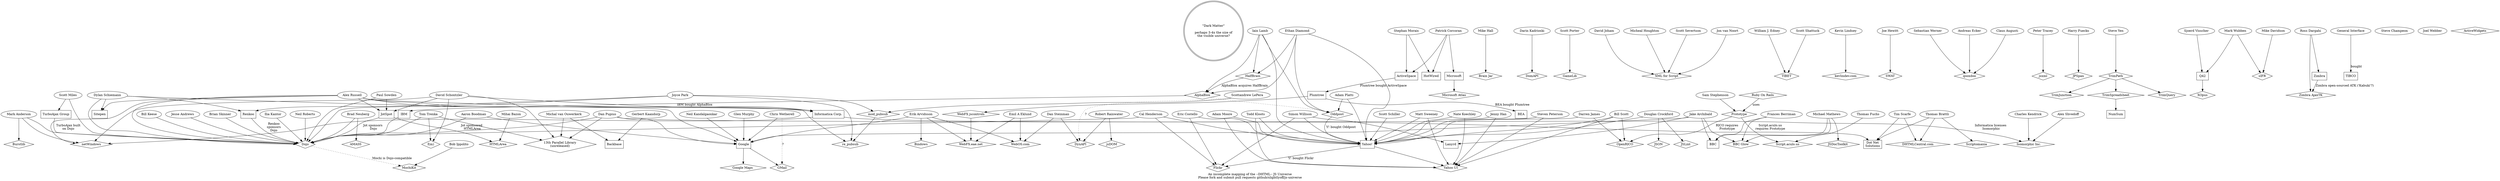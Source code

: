/*
 * A Map of the JavaScript Universe
 *
 * Copyright 2005, The Dojo Foundation
 *
 * This file is ENTIRELY PROVISIONAL AND MUTABLE. If you think there is
 * something wrong, boneheaded, or otherwise daft then fork it and submit a pull request
 *
 */

digraph js_universe
	{
		// graph-wide config
		center=true;
		// overlap=scale;
		splines=true;
		// concentrate=true;
		label="An incomplete mapping of the --DHTML-- JS Universe\nPlease fork and submit pull requests github/slightlyoff/js-universe";

		// "dark matter"
		dm [ label="\"Dark Matter\"\n\nperhaps 3-4x the size of\nthe visible universe?",shape=doublecircle ];

		// developer to project/company relationships
		alexr -> INFA;
		alexr -> NW;
		alexr -> Dojo;
		alexr -> Jot;
		alexr -> RePubSub;
		alexr -> Sitepen;
		alexr -> Google;
		jpark -> ModPubSub;
		jpark -> RePubSub;
		jpark -> Dojo;
		jpark -> Renkoo;
		mda -> NW;
		mda -> Dojo;
		mda -> Burst;
		boogs -> Dojo;
		boogs -> Google;
		danp -> Dojo;
		danp -> DotNetSol;
		danp -> _13p;
		danp -> Google;
		psowden -> Dojo;
		psowden -> Jot;
		dylan -> INFA;
		dylan -> Dojo;
		dylan -> Renkoo;
		dylan -> Sitepen;
		ttrenka -> Dojo;
		ttrenka -> FM;
		ttrenka -> _13p;
		bratta -> Scriptomania;
		bratta -> DHTMLCentral;
		bratta -> DotNetSol;
		tscarfe -> DotNetSol;
		tscarfe -> DHTMLCentral;
		erik -> WebFX;
		erik -> Bindows;
		erik -> WebOS;
		erik -> Google;
		emil -> WebFX;
		emil -> WebOS;
		mhall -> BrainJar;
		dsteinman -> DynAPI;
		dsteinman -> WebOS; // thanks, Erik!
		rrainwater -> DynAPI;
		rrainwater -> jsDOM;
		darink -> DomAPI;
		sporter -> GameLib;
		charlesk -> ISC;
		ashevdoff -> ISC;
		cw -> Gmail [ style=dotted,label="?" ];
		cw -> Google;
		nkand -> Google;
		ilamb -> HalfBrain;
		ilamb -> AlphaBlox;
		ilamb -> Oddpost;
		ilamb -> Yahoo;
		ediamond -> HalfBrain;
		ediamond -> AlphaBlox;
		ediamond -> Oddpost;
		ediamond -> Yahoo;
		aplatti -> Oddpost;
		aplatti -> Yahoo;
		scottandrew -> ModPubSub;
		scottandrew -> DynAPI [ style=dotted,label="?" ]; // RAR: Not sure about this one
		mbazon -> HTMLArea;
		schontz -> NW;
		schontz -> INFA;
		schontz -> Jot;
		schontz -> _13p;
		schontz -> FM;
		michaelvo -> _13p;
		djoham -> XMLJS;	
		mhoughton -> XMLJS;
		ssevertson -> XMLJS;
		jvnoort	-> XMLJS;
		inforat -> Tibet;
		idearat -> Tibet;
		kevlin -> KevLinDev
		gkadndorp -> Backbase;
		jhewitt -> SWAT;
		swerner -> qooxdoo;
		aecker -> qooxdoo;
		caugusti -> qooxdoo;
		ptracey -> jsxml;
		sstephenson -> Prototype;
		tfuchs -> Script_aculo_us;
		hfuecks -> JPSpan;
		syen -> TrimPath;
		bobi -> MochiKit;
		glish -> Yahoo;
		glish -> Flickr;
		swillison -> Yahoo;
		swillison -> Flickr;
		swillison -> Lanyrd;
		gmurphy -> Google;
		michaelvo -> Backbase;
		cal -> Yahoo;
		cal -> Flickr;
		cal -> Dojo;
		bradneuberg -> Dojo;
		bradneuberg -> Storage;
		bscott -> RICO;
		bscott -> Yahoo;
		bscott -> Yui;
		djames -> RICO;
		djames -> Yahoo;
		sschiller -> Yahoo;
		svisscher -> Q42;
		mwubben -> sIFR;
		mdavidson -> sIFR;
		sjmiles -> Dojo;
		sjmiles -> TurboAjax;
		dcrockford -> JSON;
		dcrockford -> JSLint;
		dcrockford -> Yahoo;
		smorais -> HotWired;
		pcorcoran -> HotWired;
		pcorcoran -> ActiveSpace;
		pcorcoran -> Microsoft;
		smorais -> ActiveSpace;
		mwubben -> Q42;
		rdargahi -> ZATK;
		rdargahi -> Zimbra;
		amoore -> Yahoo;
		amoore -> Yui;
		msweeney -> Yahoo;
		msweeney -> Yui;
		nkoechley -> Yahoo;
		nkoechley -> Yui;
		jhan -> Yahoo;
		jhan -> Yui;
		speterson -> Yahoo;
		speterson -> Yui;
		tkloots -> Yahoo;
		tkloots -> Yui;
		bkeese -> Dojo;
		jandrews -> Dojo;
		bskinner -> Dojo;
		ikantor -> Dojo;
		nroberts -> Dojo;
		micmath -> Glow;
		micmath -> JSDocToolkit;
		micmath -> BBC;
		jaffathecake -> Glow;
		jaffathecake -> BBC;
		jaffathecake -> Lanyrd;
		jaffathecake -> Google;
		phae -> Glow;
		phae -> BBC;

		// project and company relationships
		INFA -> NW;
		INFA -> ISC [ label="Informatica licenses \nIsomorphic" ];
		Jot -> Dojo [ label="Jot sponsors \nDojo" ];
		Renkoo -> Dojo [ label="Renkoo\nsponsors\nDojo" ];
		TurboAjax -> Dojo [ label="TurboAjax built\non Dojo" ];
		Dojo -> MochiKit [ style=dotted, label="Mochi is Dojo-compatible" ];
		Jot -> HTMLArea [ label="Jot sponsored \nHTMLArea" ];
		// Tibet -> ISC [ style=dotted ];
		// FIXME: need to mine these links for info:
		//	http://koranteng.blogspot.com/2004/07/on-rich-web-applications-alphablox-and.html
		//	http://koranteng.blogspot.com/2004/10/on-gmail-and-dhtml-architecture-again.html
		HalfBrain -> AlphaBlox [ label="AlphaBlox acquires HalfBrain" ];
		AlphaBlox -> IBM [ label="IBM bought AlphaBlox" ];
		AlphaBlox -> Oddpost [ style=dotted ];
		Oddpost -> Yahoo [ label="Y! bought Oddpost" ];
		Google -> Gmail;
		Google -> Gmaps;
		Yahoo -> Flickr [ label="Y! bought Flickr" ];
		ModPubSub -> RePubSub;
		GenInt -> TIBCO [ label="bought" ];
		RoR -> Prototype [ label="uses" ];
		Prototype -> Script_aculo_us [ label="Script.aculo.us\nrequires Prototype" ];
		Prototype -> RICO [ label="RICO requires\nPrototype" ];
		Q42 -> XOpus;
		TrimPath -> TrimJunction;
		TrimPath -> TrimSpreadsheet;
		TrimPath -> TrimQuery;
		TrimSpreadsheet -> NumSum;
		ActiveSpace -> Plumtree [ label="Plumtree bought ActiveSpace" ];
		Plumtree -> BEA [ label="BEA bought Plumtree" ];
		Zimbra -> ZATK [ label="Zimbra open-sourced ATK ('Kabuki'?)" ];
		jscontrols -> WebFX;
		Plumtree -> jscontrols;
		Microsoft -> Atlas;
		Yahoo -> Yui;
		IBM -> Dojo;

		// developers
		psowden		[ label="Paul Sowden" ];
		mbazon		[ label="Mihai Bazon" ];
		ediamond	[ label="Ethan Diamond" ];
		ilamb		[ label="Iain Lamb" ];
		aplatti		[ label="Adam Platti" ];
		emil 		[ label="Emil A Eklund" ];
		darink 		[ label="Darin Kadrioski" ];
		ttrenka 	[ label="Tom Trenka" ];
		erik 		[ label="Erik Arvidsson" ];
		bratta 		[ label="Thomas Brattli" ];
		mda 		[ label="Mark Anderson" ];
		boogs 		[ label="Aaron Boodman" ];
		alexr 		[ label="Alex Russell" ];
		dylan 		[ label="Dylan Schiemann" ];
		danp 		[ label="Dan Pupius" ];
		tscarfe 	[ label="Tim Scarfe" ];
		dsteinman 	[ label="Dan Steinman" ];
		mhall 		[ label="Mike Hall" ];
		schampeon 	[ label="Steve Champeon" ];
		sporter 	[ label="Scott Porter" ];
		rrainwater 	[ label="Robert Rainwater" ];
		charlesk 	[ label="Charles Kendrick" ];
		scottandrew [ label="Scottandrew LePera" ];
		cw 			[ label="Chris Wetherell" ];
		jpark		[ label="Joyce Park" ];
		schontz		[ label="David Schontzler" ];
		michaelvo	[ label="Michal van Ouwerkerk" ];
		djoham		[ label="David Joham" ];
		mhoughton	[ label="Micheal Houghton" ];
		ssevertson	[ label="Scott Severtson" ];
		jvnoort		[ label="Jon van Noort" ];
		idearat		[ label="Scott Shattuck" ];
		inforat 	[ label="William J. Edney" ];
		kevlin		[ label="Kevin Lindsey" ];
		ashevdoff	[ label="Alex Shvedoff" ];
		gkadndorp	[ label="Gerbert Kaandorp" ];
		jhewitt		[ label="Joe Hewitt" ];
		swerner		[ label="Sebastian Werner" ];
		aecker		[ label="Andreas Ecker" ];
		caugusti	[ label="Claus Augusti" ];
		ptracey		[ label="Peter Tracey" ];
		sstephenson [ label="Sam Stephenson" ];
		hfuecks		[ label="Harry Fuecks" ];
		tfuchs		[ label="Thomas Fuchs" ];
		syen		[ label="Steve Yen" ];
		bobi		[ label="Bob Ippolito" ];
		nkand		[ label="Neil Kandalgaonkar" ];
		glish		[ label="Eric Costello" ];
		swillison	[ label="Simon Willison" ];
		gmurphy		[ label="Glen Murphy" ];
		cal			[ label="Cal Henderson" ];
		bradneuberg	[ label="Brad Neuberg" ];
		bscott		[ label="Bill Scott" ];
		djames		[ label="Darren James" ];
		sschiller	[ label="Scott Schiller" ];
		svisscher	[ label="Sjoerd Visscher" ];
		mwubben		[ label="Mark Wubben" ];
		mdavidson	[ label="Mike Davidson" ];
		sjmiles		[ label="Scott Miles" ];
		jgwebber	[ label="Joel Webber" ];
		dcrockford	[ label="Douglas Crockford" ];
		smorais		[ label="Stephan Morais" ];
		pcorcoran	[ label="Patrick Corcoran" ];
		rdargahi	[ label="Ross Dargahi" ];
		amoore		[ label="Adam Moore" ];
		msweeney	[ label="Matt Sweeney" ];
		nkoechley	[ label="Nate Koechley" ];
		jhan		[ label="Jenny Han" ];
		speterson	[ label="Steven Peterson" ];
		tkloots		[ label="Todd Kloots" ];
		bkeese		[ label="Bill Keese" ];
		jandrews	[ label="Jesse Andrews" ];
		bskinner	[ label="Brian Skinner" ];
		ikantor		[ label="Ilia Kantor" ];
		nroberts	[ label="Neil Roberts" ];
		micmath   [ label="Michael Mathews"];
		jaffathecake [ label="Jake Archibald"];
		phae [label="Frances Berriman"]

		// companies
		DotNetSol 	[ label="Dot Net\nSolutions",shape=box ];
		Google 		[ label="Google",shape=box ];
		Yahoo 		[ label="Yahoo!",shape=box ];
		Jot 		[ label="JotSpot",shape=box ];
		INFA 		[ label="Informatica Corp.",shape=box ];
		IBM			[ shape=box ];
		TIBCO		[ shape=box ];
		GenInt		[ label="General Interface" ];
		Backbase	[ label="Backbase",shape=box ];
		Renkoo		[ label="Renkoo",shape=box ];
		TurboAjax	[ label="TurboAjax Group",shape=box ];
		Q42			[ label="Q42",shape=box ];
		NumSum		[ shape=box ];
		HotWired	[ shape=box ];
		ActiveSpace	[ shape=box ];
		Plumtree	[ shape=box ];
		BEA			[ shape=box ];
		Microsoft	[ shape=box ];
		Zimbra		[ shape=box ];
    Lanyrd    [ shape=box];
    BBC       [ shape=box ];
    Sitepen   [ shape=box];
		// projects and products
		Storage		[ label="AMASS",shape=diamond ];
		jsxml		[ shape=diamond ];
		HTMLArea	[ shape=diamond ];
		AlphaBlox	[ shape=diamond ];
		HalfBrain	[ shape=diamond ];
		Oddpost		[ shape=diamond ];
		Scriptomania [ shape=diamond ];
		DomAPI		[ shape=diamond ];
		DynAPI		[ shape=diamond ];
		GameLib		[ shape=diamond ];
		Bindows		[ shape=diamond ];
		jsDOM		[ shape=diamond ];
		qooxdoo		[ shape=diamond ];
		XMLJS		[ label="XML for Script",shape=diamond ];
		Tibet		[ label="TIBET",shape=diamond ];
		ModPubSub 	[ label="mod_pubsub",shape=diamond ];
		RePubSub 	[ label="re_pubsub",shape=diamond ];
		Gmail 		[ label="GMail",shape=diamond ];
		Gmaps		[ label="Google Maps ",shape=diamond ];
		BrainJar 	[ label="Brain Jar",shape=diamond ];
		FM 			[ label="f(m)",shape=diamond ];
		WebFX 		[ label="WebFX.eae.net",shape=diamond ];
		jscontrols	[ label="WebFX jscontrols",shape=diamond ];
		Burst 		[ label="Burstlib",shape=diamond ];
		Dojo 		[ label="Dojo",shape=diamond ];
		NW 			[ label="netWindows",shape=diamond ];
		ISC 		[ label="Isomorphic Inc.",shape=diamond ];
		WebOS 		[ label="WebOS.com",shape=diamond ];
		DHTMLCentral [ label="DHTMLCentral.com",shape=diamond ];
		_13p		[ label="13th Parallel Library\n(unreleased)",shape=diamond ];
		KevLinDev 		[ label="kevlindev.com",shape=diamond ];
		ActiveWidgets [ label="ActiveWidgets",shape=diamond ];
		SWAT		[ shape=diamond ];
		Prototype	[ shape=diamond ];
		RoR			[ label="Ruby On Rails",shape=diamond ];
		Script_aculo_us [ label="Script.aculo.us",shape=diamond ];
		RICO		[ label="OpenRICO",shape=diamond ];
		TrimPath	[ shape=diamond ];
		TrimJunction [ shape=diamond ];
		TrimQuery	[ shape=diamond ];
		TrimSpreadsheet [ shape=diamond ];
		MochiKit	[ shape=diamond ];
		JPSpan		[ shape=diamond ];
		Flickr		[ shape=diamond ];
		XOpus		[ shape=diamond ];
		sIFR		[ shape=diamond ];
		JSON		[ shape=diamond ];
		JSLint		[ shape=diamond ];
		ZATK		[ label="Zimbra AjaxTK",shape=diamond ];
		Atlas		[ label="Microsoft Atlas",shape=diamond ];
		Yui			[ label="Yahoo UI",shape=diamond ];
		Glow    [ label="BBC Glow",shape=diamond];
		JSDocToolkit [label="JSDocToolkit",shape=diamond];
	}

// vim:ts=4:noet:ai
